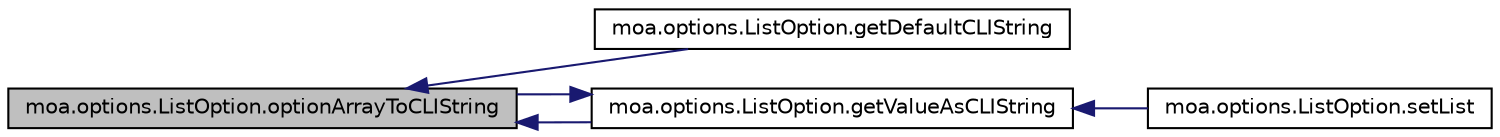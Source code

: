 digraph G
{
  edge [fontname="Helvetica",fontsize="10",labelfontname="Helvetica",labelfontsize="10"];
  node [fontname="Helvetica",fontsize="10",shape=record];
  rankdir=LR;
  Node1 [label="moa.options.ListOption.optionArrayToCLIString",height=0.2,width=0.4,color="black", fillcolor="grey75", style="filled" fontcolor="black"];
  Node1 -> Node2 [dir=back,color="midnightblue",fontsize="10",style="solid",fontname="Helvetica"];
  Node2 [label="moa.options.ListOption.getDefaultCLIString",height=0.2,width=0.4,color="black", fillcolor="white", style="filled",URL="$classmoa_1_1options_1_1ListOption.html#a0c6c240560b69d0f513fdc13f0f759cb",tooltip="Gets the Command Line Interface text."];
  Node1 -> Node3 [dir=back,color="midnightblue",fontsize="10",style="solid",fontname="Helvetica"];
  Node3 [label="moa.options.ListOption.getValueAsCLIString",height=0.2,width=0.4,color="black", fillcolor="white", style="filled",URL="$classmoa_1_1options_1_1ListOption.html#aedce24147a0af38cf754aa3185ad2a2e",tooltip="Gets the value of a Command Line Interface text as a string."];
  Node3 -> Node1 [dir=back,color="midnightblue",fontsize="10",style="solid",fontname="Helvetica"];
  Node3 -> Node4 [dir=back,color="midnightblue",fontsize="10",style="solid",fontname="Helvetica"];
  Node4 [label="moa.options.ListOption.setList",height=0.2,width=0.4,color="black", fillcolor="white", style="filled",URL="$classmoa_1_1options_1_1ListOption.html#a93c3a3d9d97566ed2efbd144c9ab7ceb"];
}
